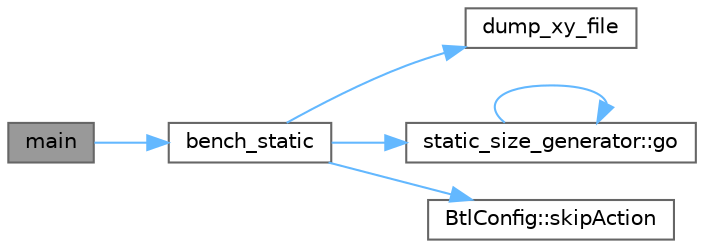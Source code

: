 digraph "main"
{
 // LATEX_PDF_SIZE
  bgcolor="transparent";
  edge [fontname=Helvetica,fontsize=10,labelfontname=Helvetica,labelfontsize=10];
  node [fontname=Helvetica,fontsize=10,shape=box,height=0.2,width=0.4];
  rankdir="LR";
  Node1 [id="Node000001",label="main",height=0.2,width=0.4,color="gray40", fillcolor="grey60", style="filled", fontcolor="black",tooltip=" "];
  Node1 -> Node2 [id="edge1_Node000001_Node000002",color="steelblue1",style="solid",tooltip=" "];
  Node2 [id="Node000002",label="bench_static",height=0.2,width=0.4,color="grey40", fillcolor="white", style="filled",URL="$bench__static_8hh.html#a47bddd2b514260f4e819dc459ba078c3",tooltip=" "];
  Node2 -> Node3 [id="edge2_Node000002_Node000003",color="steelblue1",style="solid",tooltip=" "];
  Node3 [id="Node000003",label="dump_xy_file",height=0.2,width=0.4,color="grey40", fillcolor="white", style="filled",URL="$xy__file_8hh.html#aa2d17b18e811bd37cc63b75d78fbad02",tooltip=" "];
  Node2 -> Node4 [id="edge3_Node000002_Node000004",color="steelblue1",style="solid",tooltip=" "];
  Node4 [id="Node000004",label="static_size_generator::go",height=0.2,width=0.4,color="grey40", fillcolor="white", style="filled",URL="$structstatic__size__generator.html#a320325ca497fcbb648da06fe427f4214",tooltip=" "];
  Node4 -> Node4 [id="edge4_Node000004_Node000004",color="steelblue1",style="solid",tooltip=" "];
  Node2 -> Node5 [id="edge5_Node000002_Node000005",color="steelblue1",style="solid",tooltip=" "];
  Node5 [id="Node000005",label="BtlConfig::skipAction",height=0.2,width=0.4,color="grey40", fillcolor="white", style="filled",URL="$class_btl_config.html#aa1184fa46feaaf4b78ee67142966b869",tooltip=" "];
}
